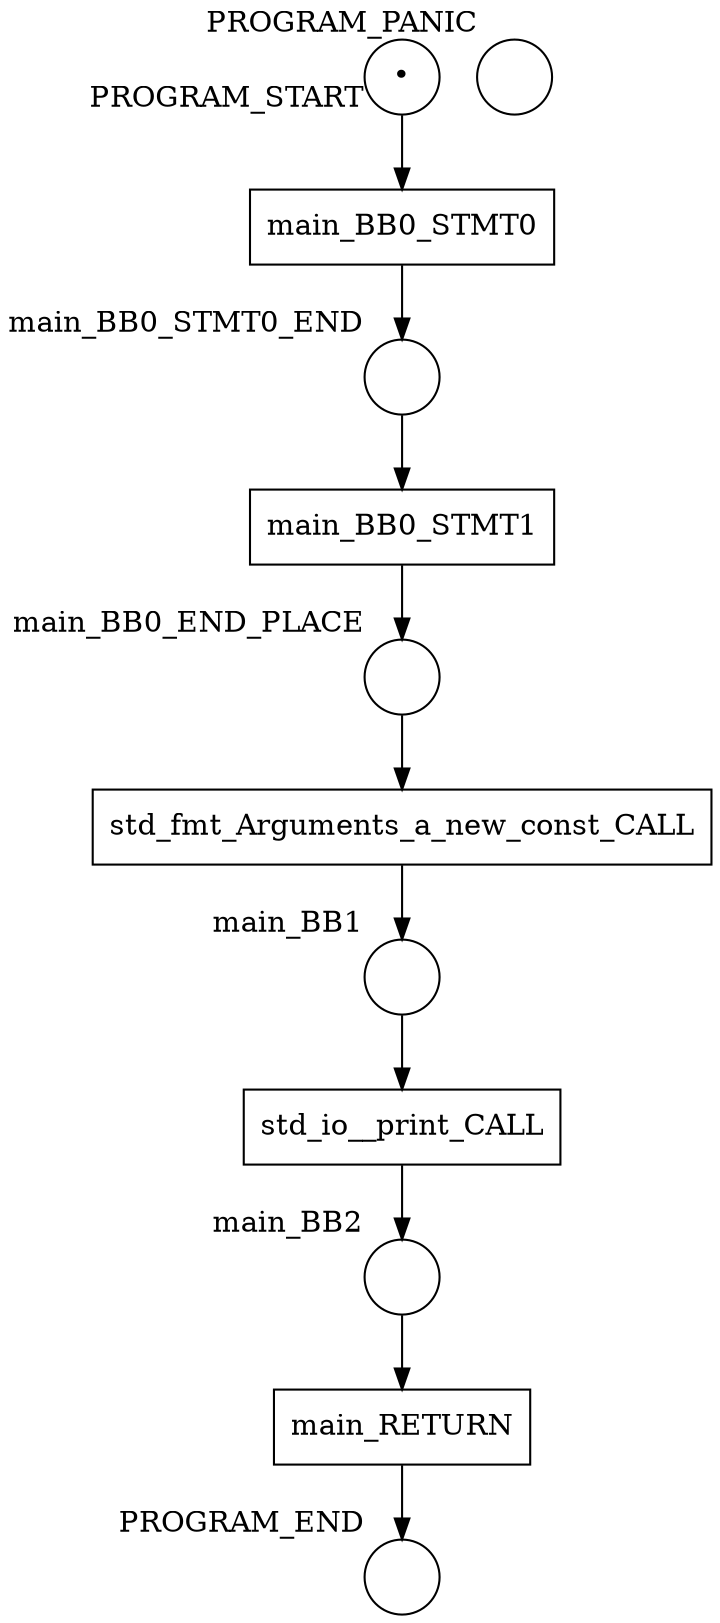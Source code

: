digraph petrinet {
    PROGRAM_END [shape="circle" xlabel="PROGRAM_END" label=""];
    PROGRAM_PANIC [shape="circle" xlabel="PROGRAM_PANIC" label=""];
    PROGRAM_START [shape="circle" xlabel="PROGRAM_START" label="•"];
    main_BB0_END_PLACE [shape="circle" xlabel="main_BB0_END_PLACE" label=""];
    main_BB0_STMT0_END [shape="circle" xlabel="main_BB0_STMT0_END" label=""];
    main_BB1 [shape="circle" xlabel="main_BB1" label=""];
    main_BB2 [shape="circle" xlabel="main_BB2" label=""];
    main_BB0_STMT0 [shape="box" xlabel="" label="main_BB0_STMT0"];
    main_BB0_STMT1 [shape="box" xlabel="" label="main_BB0_STMT1"];
    main_RETURN [shape="box" xlabel="" label="main_RETURN"];
    std_fmt_Arguments_a_new_const_CALL [shape="box" xlabel="" label="std_fmt_Arguments_a_new_const_CALL"];
    std_io__print_CALL [shape="box" xlabel="" label="std_io__print_CALL"];
    PROGRAM_START -> main_BB0_STMT0;
    main_BB0_END_PLACE -> std_fmt_Arguments_a_new_const_CALL;
    main_BB0_STMT0_END -> main_BB0_STMT1;
    main_BB1 -> std_io__print_CALL;
    main_BB2 -> main_RETURN;
    main_BB0_STMT0 -> main_BB0_STMT0_END;
    main_BB0_STMT1 -> main_BB0_END_PLACE;
    main_RETURN -> PROGRAM_END;
    std_fmt_Arguments_a_new_const_CALL -> main_BB1;
    std_io__print_CALL -> main_BB2;
}
